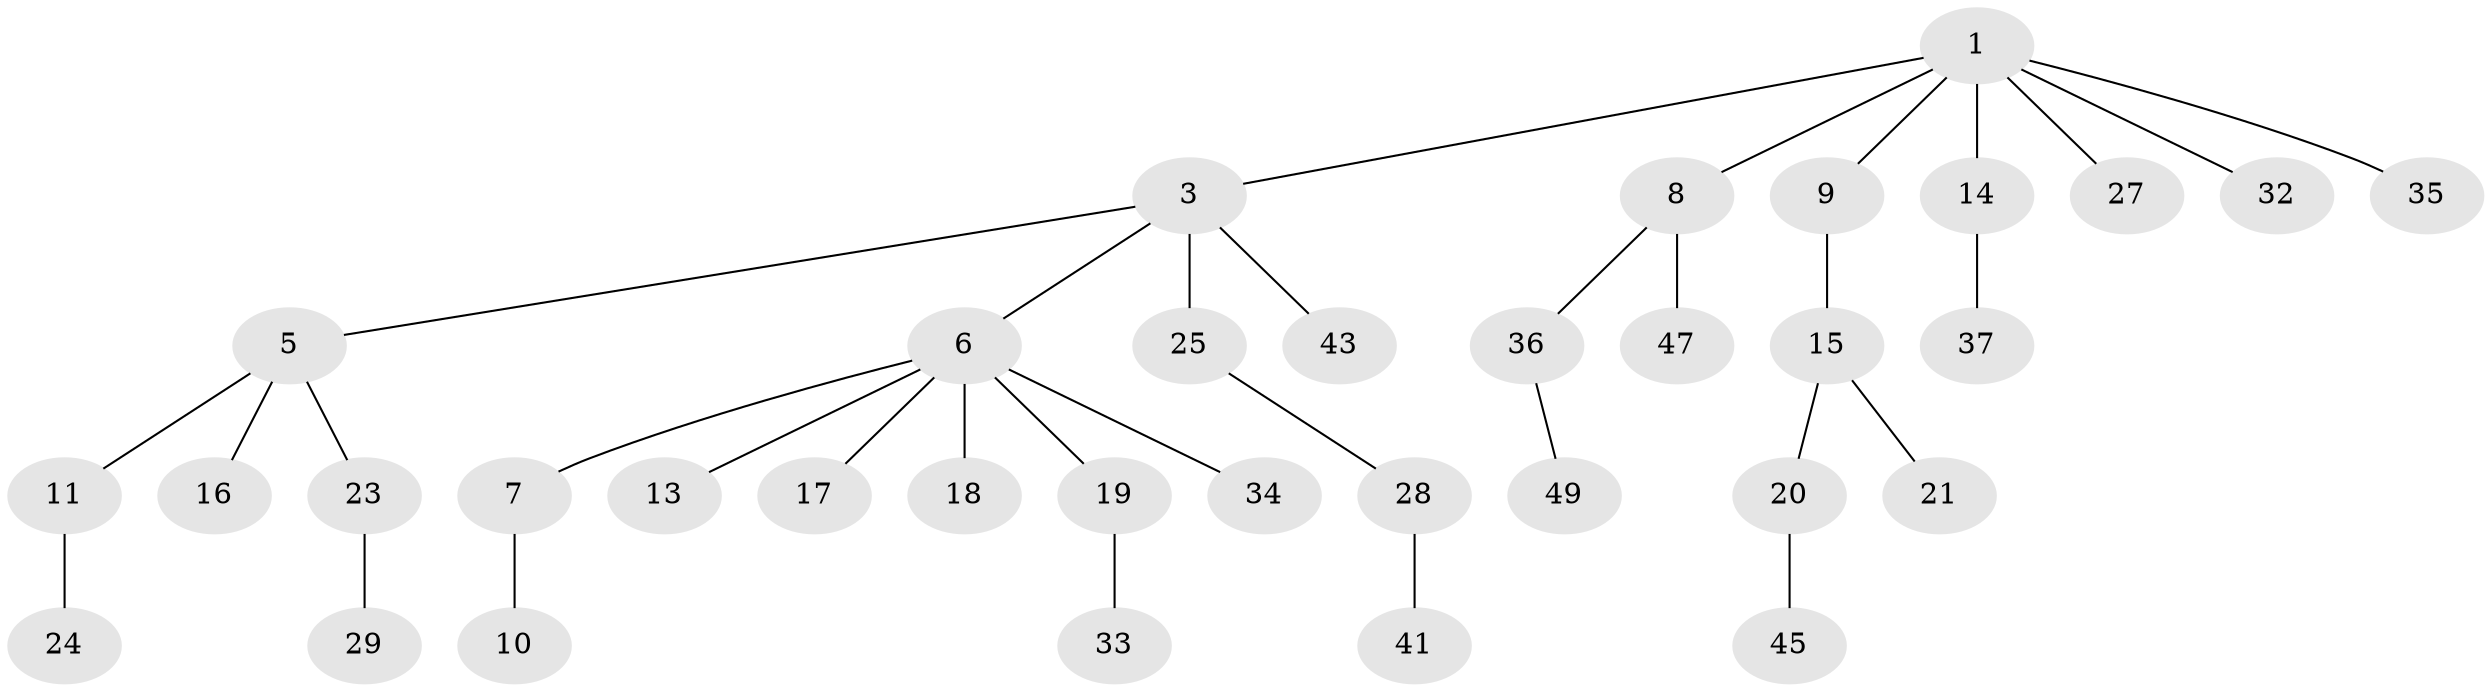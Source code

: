// original degree distribution, {5: 0.04, 4: 0.06, 3: 0.1, 7: 0.02, 2: 0.3, 1: 0.48}
// Generated by graph-tools (version 1.1) at 2025/19/03/04/25 18:19:05]
// undirected, 35 vertices, 34 edges
graph export_dot {
graph [start="1"]
  node [color=gray90,style=filled];
  1 [super="+2"];
  3 [super="+4"];
  5 [super="+31"];
  6 [super="+12"];
  7;
  8;
  9;
  10;
  11;
  13;
  14 [super="+26"];
  15;
  16;
  17 [super="+46"];
  18;
  19;
  20;
  21;
  23;
  24;
  25;
  27 [super="+42+50+39"];
  28;
  29 [super="+40"];
  32;
  33 [super="+48"];
  34;
  35;
  36;
  37;
  41;
  43;
  45;
  47;
  49;
  1 -- 3;
  1 -- 9;
  1 -- 14;
  1 -- 35;
  1 -- 8;
  1 -- 32;
  1 -- 27;
  3 -- 6;
  3 -- 25;
  3 -- 5;
  3 -- 43;
  5 -- 11;
  5 -- 16;
  5 -- 23;
  6 -- 7;
  6 -- 13;
  6 -- 17;
  6 -- 18;
  6 -- 19;
  6 -- 34;
  7 -- 10;
  8 -- 36;
  8 -- 47;
  9 -- 15;
  11 -- 24;
  14 -- 37;
  15 -- 20;
  15 -- 21;
  19 -- 33;
  20 -- 45;
  23 -- 29;
  25 -- 28;
  28 -- 41;
  36 -- 49;
}
